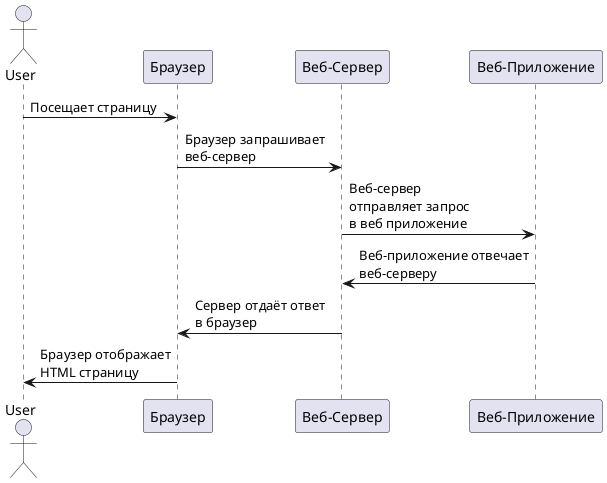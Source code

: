 @startuml

actor        User             as user
participant  "Браузер"        as client
participant  "Веб-Сервер"     as server
participant  "Веб-Приложение" as app

user -> client   : Посещает страницу
client -> server : Браузер запрашивает\nвеб-сервер
server -> app    : Веб-сервер\nотправляет запрос\nв веб приложение
'app -> server    : Веб-приложение отвечает\nвеб-серверу
server <- app    : Веб-приложение отвечает\nвеб-серверу
client <- server : Сервер отдаёт ответ\nв браузер
user <- client   : Браузер отображает\nHTML страницу

@enduml